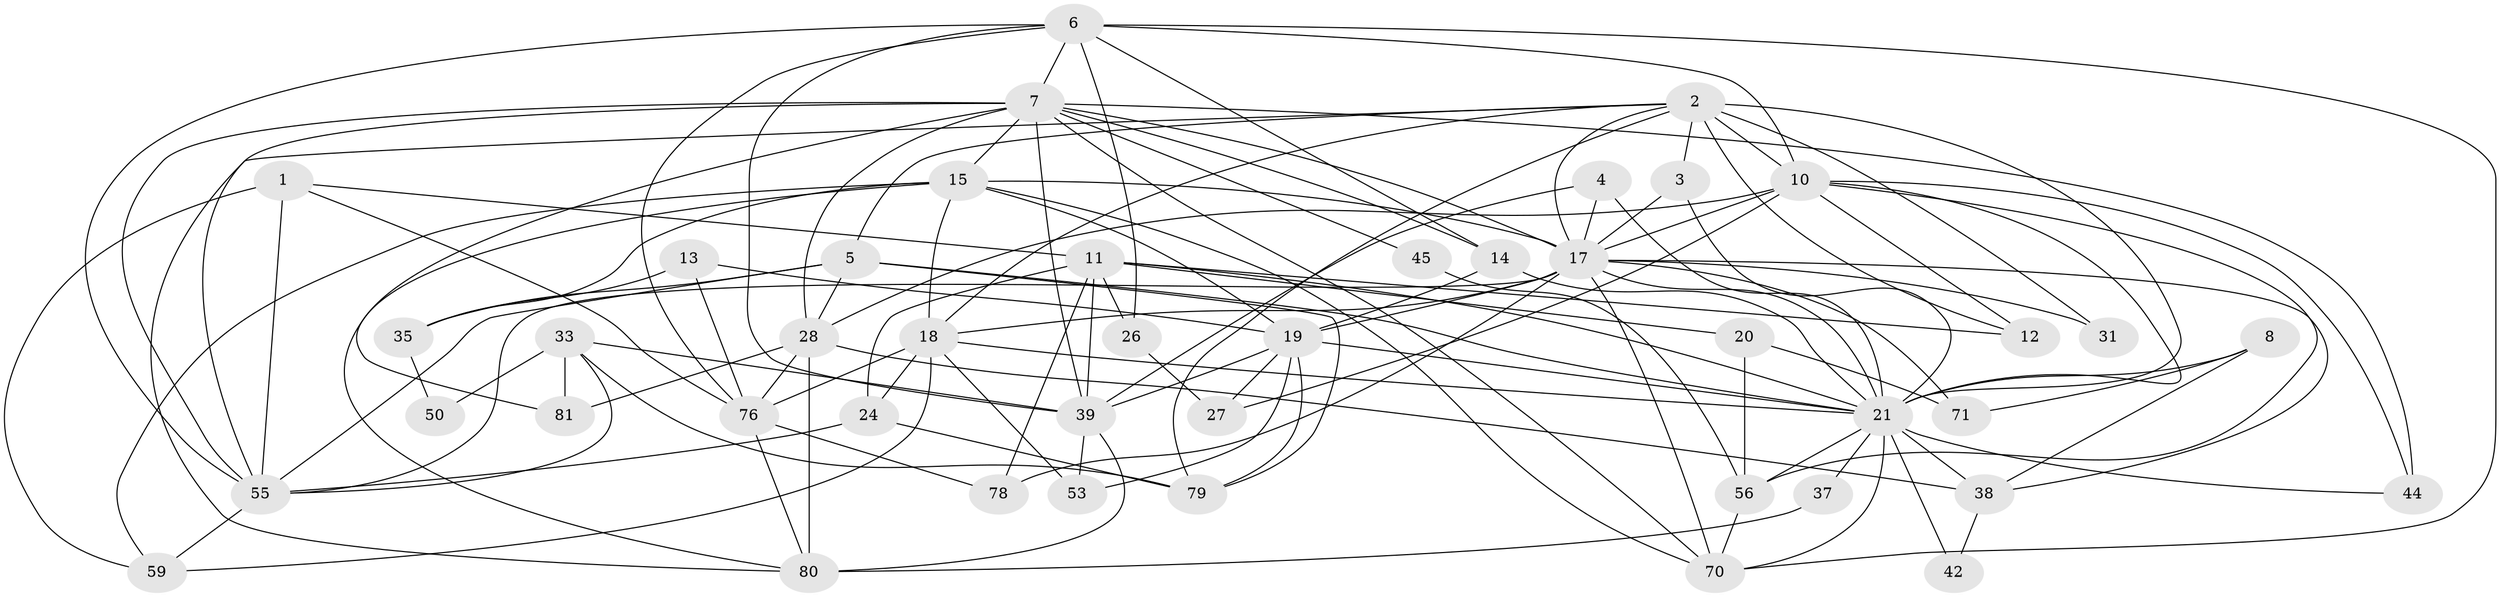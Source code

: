 // original degree distribution, {5: 0.20224719101123595, 8: 0.02247191011235955, 3: 0.23595505617977527, 2: 0.14606741573033707, 4: 0.29213483146067415, 6: 0.06741573033707865, 7: 0.033707865168539325}
// Generated by graph-tools (version 1.1) at 2025/15/03/09/25 04:15:07]
// undirected, 44 vertices, 121 edges
graph export_dot {
graph [start="1"]
  node [color=gray90,style=filled];
  1;
  2 [super="+30+41"];
  3;
  4 [super="+23"];
  5 [super="+43"];
  6 [super="+9+47"];
  7 [super="+16+66"];
  8;
  10 [super="+29"];
  11 [super="+52"];
  12;
  13;
  14;
  15 [super="+48+62"];
  17 [super="+82+73+32"];
  18 [super="+57"];
  19 [super="+75+51"];
  20;
  21 [super="+61+54+36+25+22"];
  24;
  26;
  27;
  28 [super="+34+67"];
  31;
  33 [super="+40"];
  35;
  37;
  38 [super="+46"];
  39 [super="+64+49"];
  42;
  44;
  45;
  50;
  53;
  55 [super="+60+74"];
  56;
  59;
  70 [super="+83"];
  71;
  76;
  78;
  79 [super="+86"];
  80 [super="+87"];
  81;
  1 -- 59;
  1 -- 11;
  1 -- 76;
  1 -- 55;
  2 -- 31;
  2 -- 21 [weight=3];
  2 -- 10;
  2 -- 55;
  2 -- 18;
  2 -- 12;
  2 -- 3;
  2 -- 5;
  2 -- 79;
  2 -- 17;
  3 -- 17;
  3 -- 21;
  4 -- 39;
  4 -- 17;
  4 -- 21;
  5 -- 35;
  5 -- 55;
  5 -- 21;
  5 -- 28;
  5 -- 79;
  6 -- 70;
  6 -- 10 [weight=2];
  6 -- 55;
  6 -- 39 [weight=2];
  6 -- 26;
  6 -- 76;
  6 -- 7;
  6 -- 14;
  7 -- 45;
  7 -- 80;
  7 -- 55 [weight=2];
  7 -- 81;
  7 -- 15;
  7 -- 70;
  7 -- 17;
  7 -- 39;
  7 -- 44;
  7 -- 28;
  7 -- 14;
  8 -- 38;
  8 -- 21;
  8 -- 71;
  10 -- 12;
  10 -- 44;
  10 -- 56;
  10 -- 27 [weight=2];
  10 -- 28;
  10 -- 17 [weight=2];
  10 -- 21;
  11 -- 24;
  11 -- 26;
  11 -- 20;
  11 -- 21;
  11 -- 39;
  11 -- 12;
  11 -- 78;
  13 -- 76;
  13 -- 35;
  13 -- 19;
  14 -- 21;
  14 -- 19;
  15 -- 70;
  15 -- 80;
  15 -- 59;
  15 -- 35;
  15 -- 19;
  15 -- 18;
  15 -- 17;
  17 -- 19;
  17 -- 31;
  17 -- 71;
  17 -- 55 [weight=2];
  17 -- 18;
  17 -- 70;
  17 -- 21;
  17 -- 38;
  17 -- 78;
  18 -- 59;
  18 -- 24;
  18 -- 53;
  18 -- 76;
  18 -- 21;
  19 -- 53 [weight=2];
  19 -- 39;
  19 -- 27;
  19 -- 21 [weight=2];
  19 -- 79;
  20 -- 71;
  20 -- 56;
  21 -- 44;
  21 -- 38;
  21 -- 70;
  21 -- 56;
  21 -- 42;
  21 -- 37;
  24 -- 55;
  24 -- 79;
  26 -- 27;
  28 -- 76;
  28 -- 38;
  28 -- 80 [weight=2];
  28 -- 81;
  33 -- 81;
  33 -- 55;
  33 -- 50;
  33 -- 79;
  33 -- 39;
  35 -- 50;
  37 -- 80;
  38 -- 42;
  39 -- 80;
  39 -- 53;
  45 -- 56;
  55 -- 59;
  56 -- 70;
  76 -- 78;
  76 -- 80;
}
